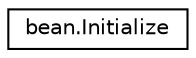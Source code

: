 digraph "Graphical Class Hierarchy"
{
 // LATEX_PDF_SIZE
  edge [fontname="Helvetica",fontsize="10",labelfontname="Helvetica",labelfontsize="10"];
  node [fontname="Helvetica",fontsize="10",shape=record];
  rankdir="LR";
  Node0 [label="bean.Initialize",height=0.2,width=0.4,color="black", fillcolor="white", style="filled",URL="$classbean_1_1Initialize.html",tooltip=" "];
}
